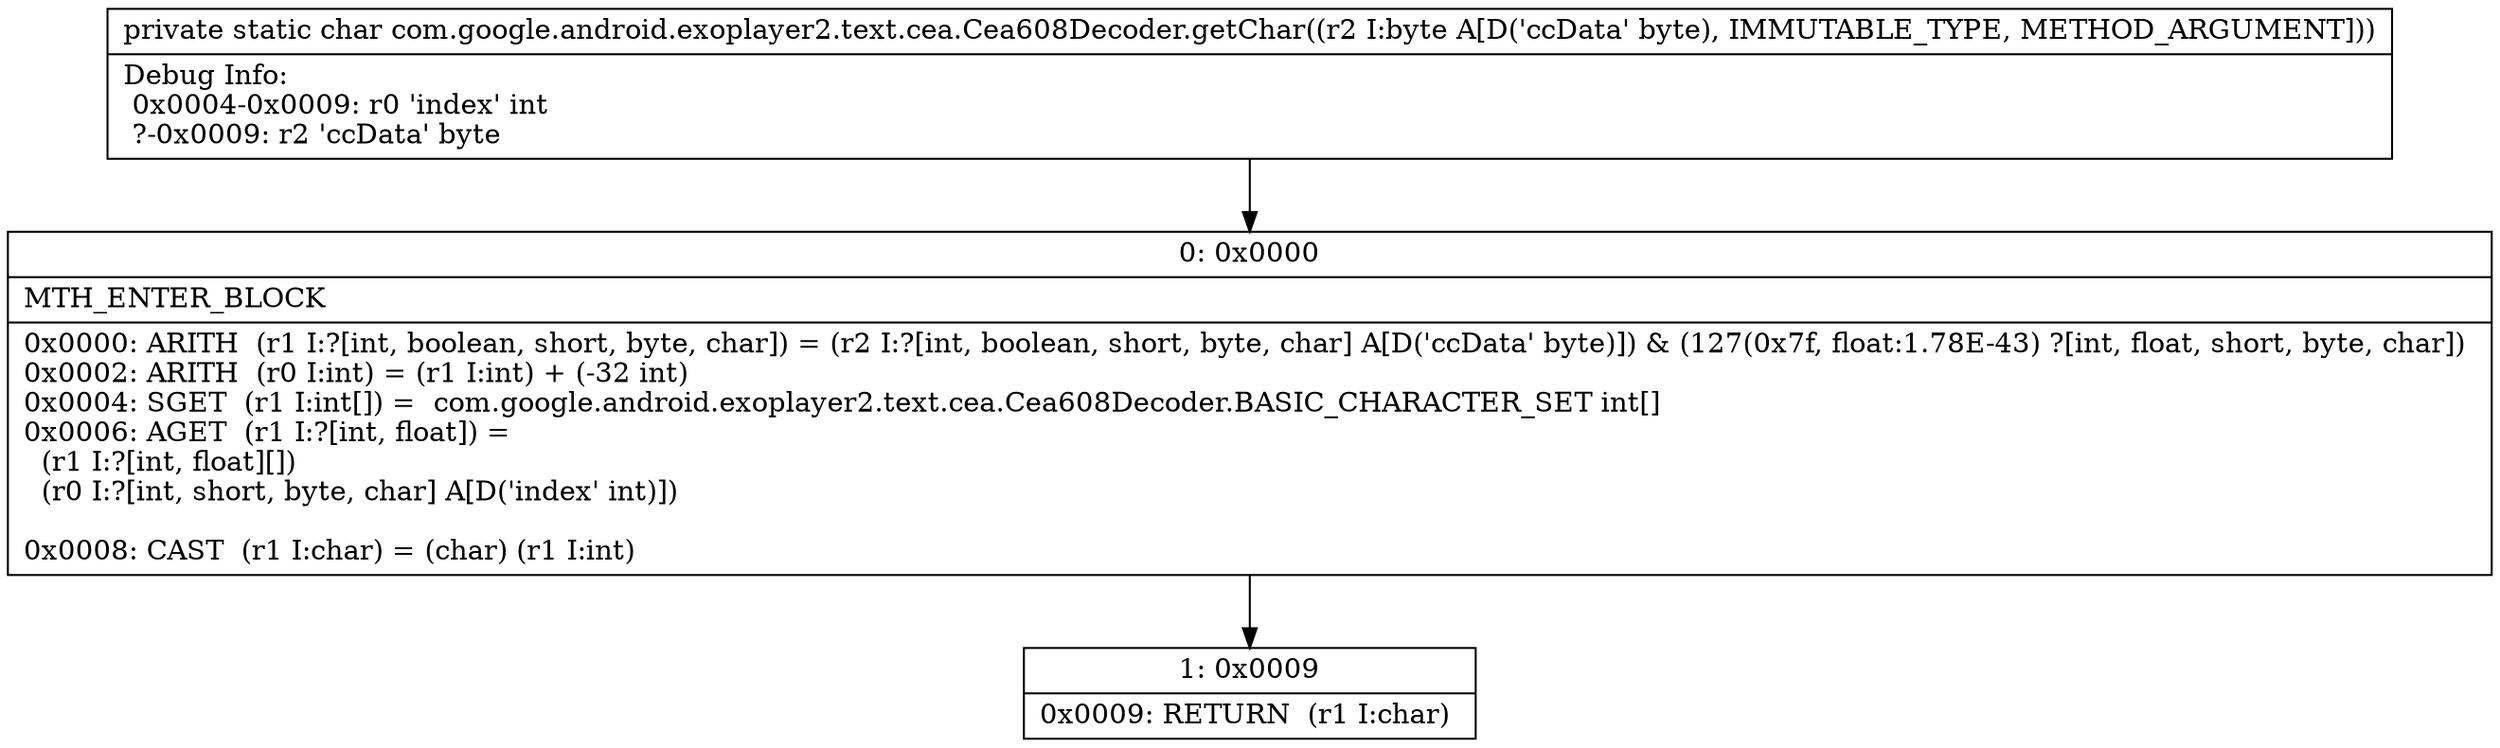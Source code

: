 digraph "CFG forcom.google.android.exoplayer2.text.cea.Cea608Decoder.getChar(B)C" {
Node_0 [shape=record,label="{0\:\ 0x0000|MTH_ENTER_BLOCK\l|0x0000: ARITH  (r1 I:?[int, boolean, short, byte, char]) = (r2 I:?[int, boolean, short, byte, char] A[D('ccData' byte)]) & (127(0x7f, float:1.78E\-43) ?[int, float, short, byte, char]) \l0x0002: ARITH  (r0 I:int) = (r1 I:int) + (\-32 int) \l0x0004: SGET  (r1 I:int[]) =  com.google.android.exoplayer2.text.cea.Cea608Decoder.BASIC_CHARACTER_SET int[] \l0x0006: AGET  (r1 I:?[int, float]) = \l  (r1 I:?[int, float][])\l  (r0 I:?[int, short, byte, char] A[D('index' int)])\l \l0x0008: CAST  (r1 I:char) = (char) (r1 I:int) \l}"];
Node_1 [shape=record,label="{1\:\ 0x0009|0x0009: RETURN  (r1 I:char) \l}"];
MethodNode[shape=record,label="{private static char com.google.android.exoplayer2.text.cea.Cea608Decoder.getChar((r2 I:byte A[D('ccData' byte), IMMUTABLE_TYPE, METHOD_ARGUMENT]))  | Debug Info:\l  0x0004\-0x0009: r0 'index' int\l  ?\-0x0009: r2 'ccData' byte\l}"];
MethodNode -> Node_0;
Node_0 -> Node_1;
}

